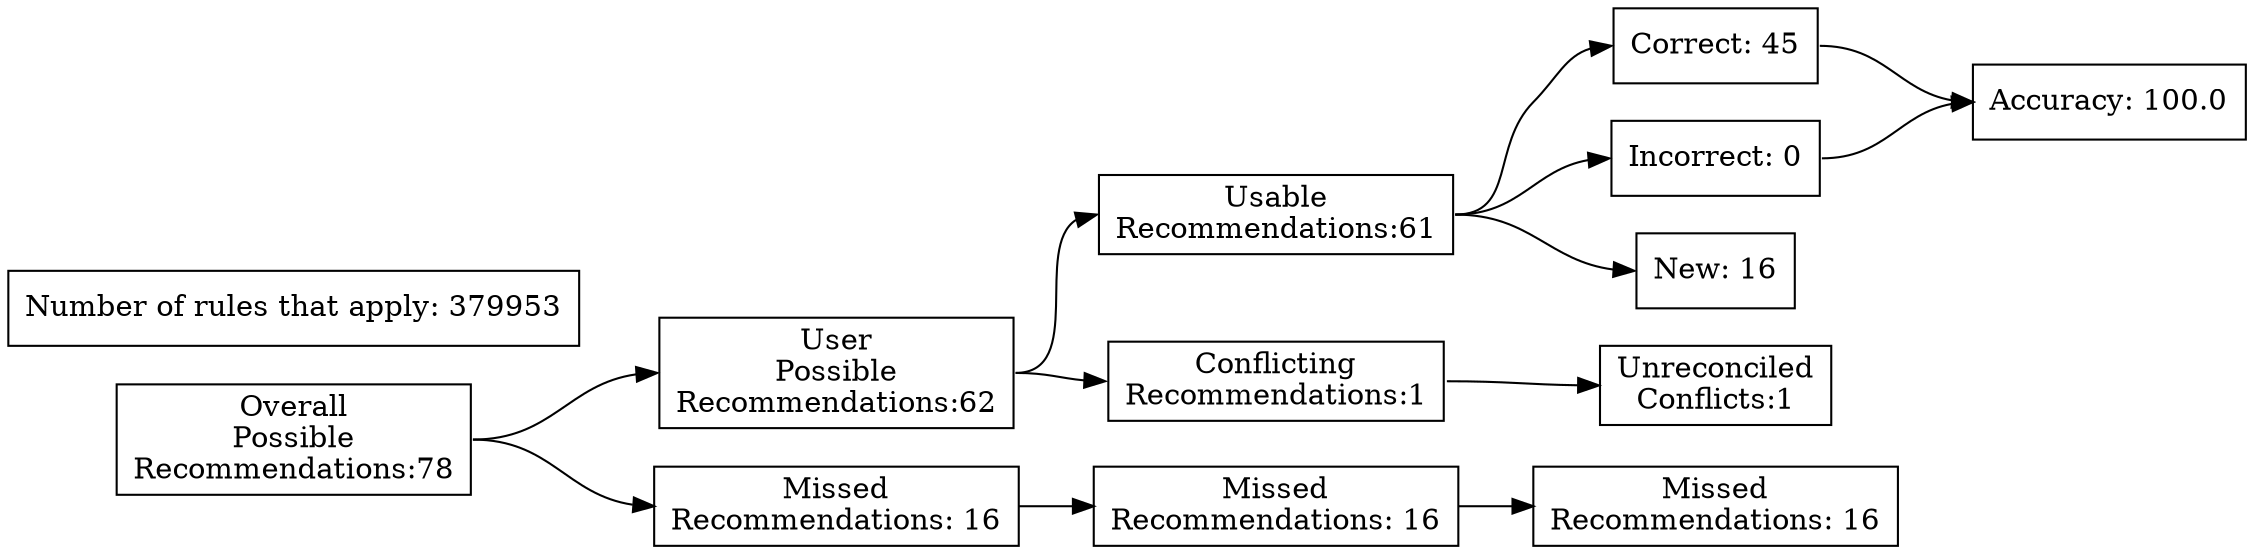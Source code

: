 digraph {
	graph [rankdir=LR]
	node [pos=r shape=box]
	edge [headport=w tailport=e]
		A [label="Overall
Possible
Recommendations:78"]
		B [label="User
Possible
Recommendations:62"]
		C [label="Missed
Recommendations: 16"]
		D [label="Usable
Recommendations:61"]
		E [label="Conflicting
Recommendations:1"]
		J [label="Missed
Recommendations: 16"]
		M [label="Unreconciled
Conflicts:1"]
		F [label="Correct: 45"]
		G [label="Incorrect: 0"]
		H [label="New: 16"]
		K [label="Missed
Recommendations: 16"]
		I [label="Accuracy: 100.0"]
		l [label="Number of rules that apply: 379953"]
			A -> B
			A -> C
			B -> D
			B -> E
			D -> F
			D -> G
			D -> H
			F -> I
			G -> I
			C -> J
			J -> K
			E -> M
}